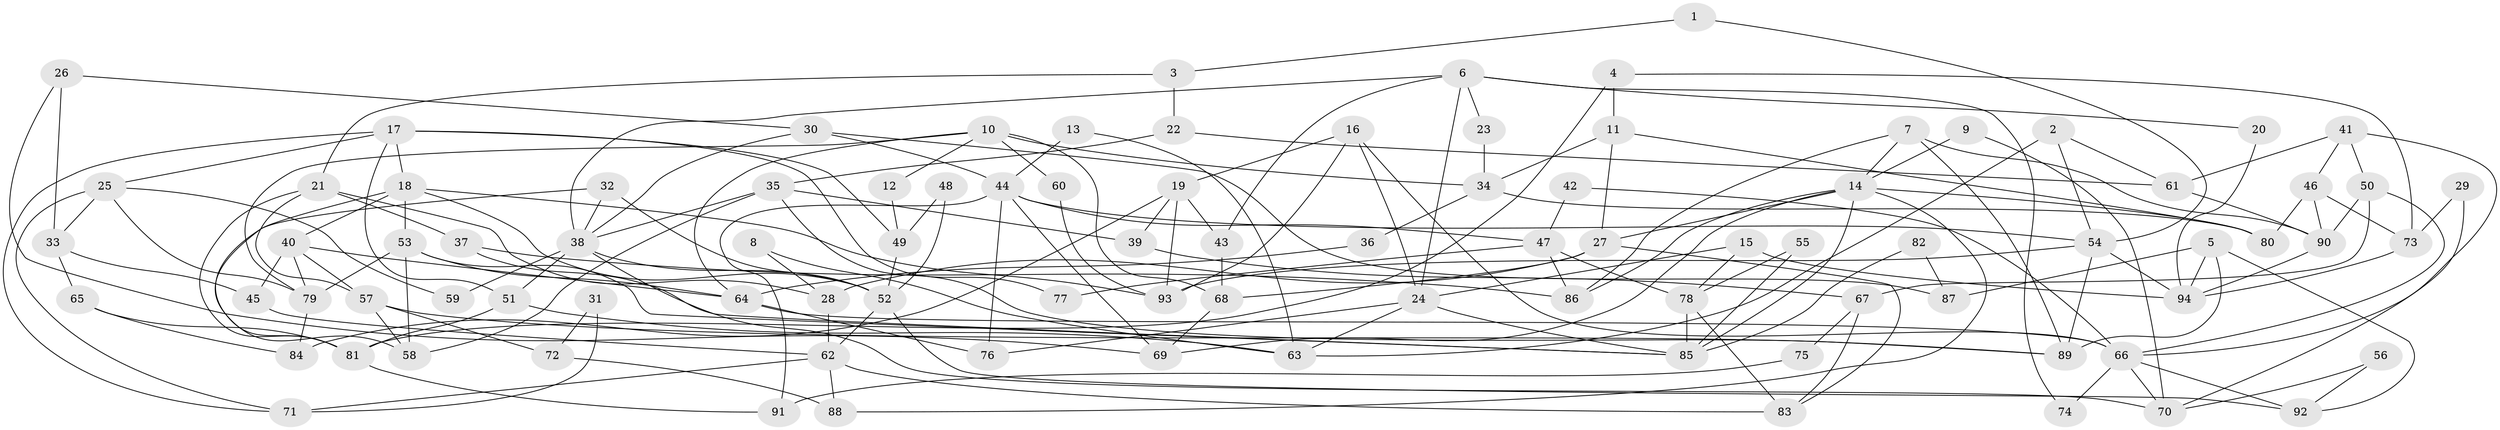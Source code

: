 // Generated by graph-tools (version 1.1) at 2025/52/03/09/25 04:52:20]
// undirected, 94 vertices, 188 edges
graph export_dot {
graph [start="1"]
  node [color=gray90,style=filled];
  1;
  2;
  3;
  4;
  5;
  6;
  7;
  8;
  9;
  10;
  11;
  12;
  13;
  14;
  15;
  16;
  17;
  18;
  19;
  20;
  21;
  22;
  23;
  24;
  25;
  26;
  27;
  28;
  29;
  30;
  31;
  32;
  33;
  34;
  35;
  36;
  37;
  38;
  39;
  40;
  41;
  42;
  43;
  44;
  45;
  46;
  47;
  48;
  49;
  50;
  51;
  52;
  53;
  54;
  55;
  56;
  57;
  58;
  59;
  60;
  61;
  62;
  63;
  64;
  65;
  66;
  67;
  68;
  69;
  70;
  71;
  72;
  73;
  74;
  75;
  76;
  77;
  78;
  79;
  80;
  81;
  82;
  83;
  84;
  85;
  86;
  87;
  88;
  89;
  90;
  91;
  92;
  93;
  94;
  1 -- 3;
  1 -- 54;
  2 -- 61;
  2 -- 54;
  2 -- 63;
  3 -- 21;
  3 -- 22;
  4 -- 73;
  4 -- 81;
  4 -- 11;
  5 -- 92;
  5 -- 94;
  5 -- 87;
  5 -- 89;
  6 -- 24;
  6 -- 38;
  6 -- 20;
  6 -- 23;
  6 -- 43;
  6 -- 74;
  7 -- 86;
  7 -- 14;
  7 -- 89;
  7 -- 90;
  8 -- 63;
  8 -- 28;
  9 -- 14;
  9 -- 70;
  10 -- 64;
  10 -- 79;
  10 -- 12;
  10 -- 34;
  10 -- 60;
  10 -- 68;
  11 -- 34;
  11 -- 27;
  11 -- 80;
  12 -- 49;
  13 -- 63;
  13 -- 44;
  14 -- 27;
  14 -- 85;
  14 -- 69;
  14 -- 80;
  14 -- 86;
  14 -- 88;
  15 -- 94;
  15 -- 24;
  15 -- 78;
  16 -- 24;
  16 -- 93;
  16 -- 19;
  16 -- 66;
  17 -- 18;
  17 -- 51;
  17 -- 25;
  17 -- 49;
  17 -- 71;
  17 -- 77;
  18 -- 53;
  18 -- 93;
  18 -- 40;
  18 -- 52;
  18 -- 58;
  19 -- 43;
  19 -- 39;
  19 -- 84;
  19 -- 93;
  20 -- 94;
  21 -- 57;
  21 -- 28;
  21 -- 37;
  21 -- 81;
  22 -- 61;
  22 -- 35;
  23 -- 34;
  24 -- 85;
  24 -- 76;
  24 -- 63;
  25 -- 79;
  25 -- 33;
  25 -- 59;
  25 -- 71;
  26 -- 69;
  26 -- 33;
  26 -- 30;
  27 -- 83;
  27 -- 28;
  27 -- 68;
  28 -- 62;
  29 -- 70;
  29 -- 73;
  30 -- 38;
  30 -- 44;
  30 -- 87;
  31 -- 71;
  31 -- 72;
  32 -- 52;
  32 -- 38;
  32 -- 81;
  33 -- 65;
  33 -- 45;
  34 -- 80;
  34 -- 36;
  35 -- 38;
  35 -- 89;
  35 -- 39;
  35 -- 58;
  36 -- 64;
  37 -- 85;
  37 -- 86;
  38 -- 52;
  38 -- 51;
  38 -- 59;
  38 -- 70;
  39 -- 67;
  40 -- 57;
  40 -- 45;
  40 -- 64;
  40 -- 79;
  41 -- 50;
  41 -- 66;
  41 -- 46;
  41 -- 61;
  42 -- 47;
  42 -- 66;
  43 -- 68;
  44 -- 69;
  44 -- 47;
  44 -- 54;
  44 -- 76;
  44 -- 91;
  45 -- 62;
  46 -- 80;
  46 -- 73;
  46 -- 90;
  47 -- 86;
  47 -- 77;
  47 -- 78;
  48 -- 52;
  48 -- 49;
  49 -- 52;
  50 -- 90;
  50 -- 67;
  50 -- 66;
  51 -- 63;
  51 -- 81;
  52 -- 62;
  52 -- 92;
  53 -- 64;
  53 -- 58;
  53 -- 79;
  53 -- 85;
  54 -- 89;
  54 -- 93;
  54 -- 94;
  55 -- 85;
  55 -- 78;
  56 -- 70;
  56 -- 92;
  57 -- 89;
  57 -- 58;
  57 -- 72;
  60 -- 93;
  61 -- 90;
  62 -- 71;
  62 -- 83;
  62 -- 88;
  64 -- 66;
  64 -- 76;
  65 -- 84;
  65 -- 81;
  66 -- 70;
  66 -- 74;
  66 -- 92;
  67 -- 83;
  67 -- 75;
  68 -- 69;
  72 -- 88;
  73 -- 94;
  75 -- 91;
  78 -- 83;
  78 -- 85;
  79 -- 84;
  81 -- 91;
  82 -- 87;
  82 -- 85;
  90 -- 94;
}
